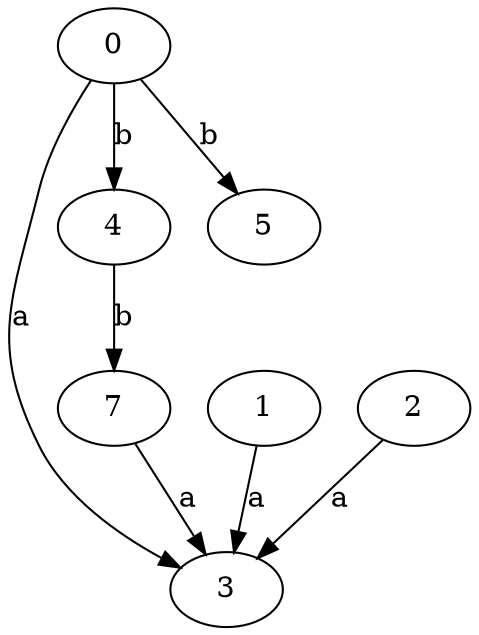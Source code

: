 strict digraph  {
3;
0;
4;
5;
1;
2;
7;
0 -> 3  [label=a];
0 -> 4  [label=b];
0 -> 5  [label=b];
4 -> 7  [label=b];
1 -> 3  [label=a];
2 -> 3  [label=a];
7 -> 3  [label=a];
}
